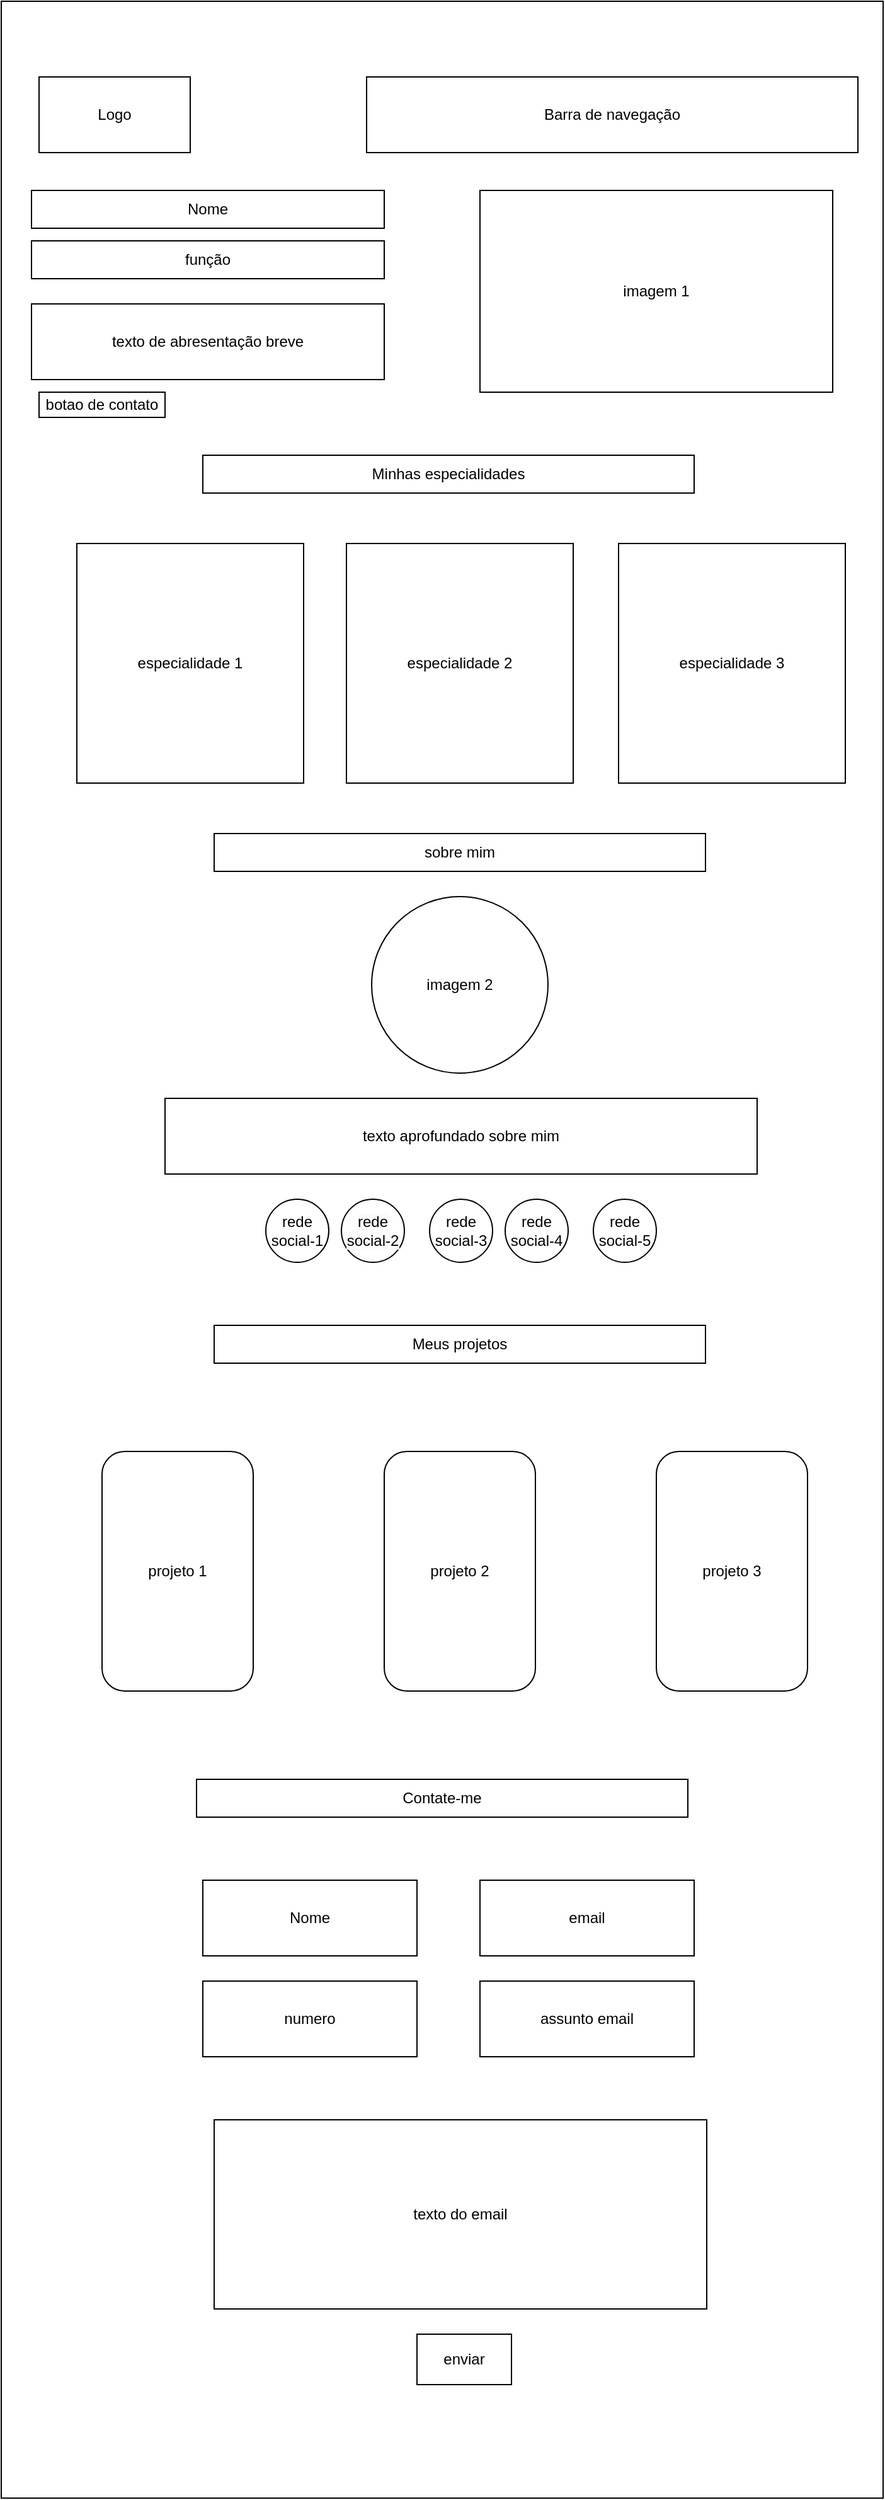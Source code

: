 <mxfile version="24.2.8" type="device">
  <diagram name="Página-1" id="2CWTe7SaFEYIOJYP8Gkp">
    <mxGraphModel dx="797" dy="414" grid="1" gridSize="10" guides="1" tooltips="1" connect="1" arrows="1" fold="1" page="1" pageScale="1" pageWidth="827" pageHeight="1169" math="0" shadow="0">
      <root>
        <mxCell id="0" />
        <mxCell id="1" parent="0" />
        <mxCell id="1ZHDqDq9iI9-yWHOfSnv-1" value="" style="rounded=0;whiteSpace=wrap;html=1;" vertex="1" parent="1">
          <mxGeometry x="50" width="700" height="1980" as="geometry" />
        </mxCell>
        <mxCell id="1ZHDqDq9iI9-yWHOfSnv-2" value="Barra de navegação" style="rounded=0;whiteSpace=wrap;html=1;" vertex="1" parent="1">
          <mxGeometry x="340" y="60" width="390" height="60" as="geometry" />
        </mxCell>
        <mxCell id="1ZHDqDq9iI9-yWHOfSnv-3" value="Logo" style="rounded=0;whiteSpace=wrap;html=1;" vertex="1" parent="1">
          <mxGeometry x="80" y="60" width="120" height="60" as="geometry" />
        </mxCell>
        <mxCell id="1ZHDqDq9iI9-yWHOfSnv-4" value="Nome" style="rounded=0;whiteSpace=wrap;html=1;" vertex="1" parent="1">
          <mxGeometry x="74" y="150" width="280" height="30" as="geometry" />
        </mxCell>
        <mxCell id="1ZHDqDq9iI9-yWHOfSnv-5" value="função" style="rounded=0;whiteSpace=wrap;html=1;" vertex="1" parent="1">
          <mxGeometry x="74" y="190" width="280" height="30" as="geometry" />
        </mxCell>
        <mxCell id="1ZHDqDq9iI9-yWHOfSnv-6" value="texto de abresentação breve" style="rounded=0;whiteSpace=wrap;html=1;" vertex="1" parent="1">
          <mxGeometry x="74" y="240" width="280" height="60" as="geometry" />
        </mxCell>
        <mxCell id="1ZHDqDq9iI9-yWHOfSnv-7" value="imagem 1" style="rounded=0;whiteSpace=wrap;html=1;" vertex="1" parent="1">
          <mxGeometry x="430" y="150" width="280" height="160" as="geometry" />
        </mxCell>
        <mxCell id="1ZHDqDq9iI9-yWHOfSnv-8" value="Minhas especialidades" style="rounded=0;whiteSpace=wrap;html=1;" vertex="1" parent="1">
          <mxGeometry x="210" y="360" width="390" height="30" as="geometry" />
        </mxCell>
        <mxCell id="1ZHDqDq9iI9-yWHOfSnv-9" value="especialidade 1" style="rounded=0;whiteSpace=wrap;html=1;" vertex="1" parent="1">
          <mxGeometry x="110" y="430" width="180" height="190" as="geometry" />
        </mxCell>
        <mxCell id="1ZHDqDq9iI9-yWHOfSnv-10" value="especialidade 3" style="rounded=0;whiteSpace=wrap;html=1;" vertex="1" parent="1">
          <mxGeometry x="540" y="430" width="180" height="190" as="geometry" />
        </mxCell>
        <mxCell id="1ZHDqDq9iI9-yWHOfSnv-11" value="especialidade 2" style="rounded=0;whiteSpace=wrap;html=1;" vertex="1" parent="1">
          <mxGeometry x="324" y="430" width="180" height="190" as="geometry" />
        </mxCell>
        <mxCell id="1ZHDqDq9iI9-yWHOfSnv-13" value="sobre mim" style="rounded=0;whiteSpace=wrap;html=1;" vertex="1" parent="1">
          <mxGeometry x="219" y="660" width="390" height="30" as="geometry" />
        </mxCell>
        <mxCell id="1ZHDqDq9iI9-yWHOfSnv-15" value="imagem 2" style="ellipse;whiteSpace=wrap;html=1;aspect=fixed;" vertex="1" parent="1">
          <mxGeometry x="344" y="710" width="140" height="140" as="geometry" />
        </mxCell>
        <mxCell id="1ZHDqDq9iI9-yWHOfSnv-17" value="texto aprofundado sobre mim" style="rounded=0;whiteSpace=wrap;html=1;" vertex="1" parent="1">
          <mxGeometry x="180" y="870" width="470" height="60" as="geometry" />
        </mxCell>
        <mxCell id="1ZHDqDq9iI9-yWHOfSnv-20" value="rede social-1" style="ellipse;whiteSpace=wrap;html=1;aspect=fixed;" vertex="1" parent="1">
          <mxGeometry x="260" y="950" width="50" height="50" as="geometry" />
        </mxCell>
        <mxCell id="1ZHDqDq9iI9-yWHOfSnv-21" value="rede social-5" style="ellipse;whiteSpace=wrap;html=1;aspect=fixed;" vertex="1" parent="1">
          <mxGeometry x="520" y="950" width="50" height="50" as="geometry" />
        </mxCell>
        <mxCell id="1ZHDqDq9iI9-yWHOfSnv-22" value="rede social-4" style="ellipse;whiteSpace=wrap;html=1;aspect=fixed;" vertex="1" parent="1">
          <mxGeometry x="450" y="950" width="50" height="50" as="geometry" />
        </mxCell>
        <mxCell id="1ZHDqDq9iI9-yWHOfSnv-23" value="rede social-3" style="ellipse;whiteSpace=wrap;html=1;aspect=fixed;" vertex="1" parent="1">
          <mxGeometry x="390" y="950" width="50" height="50" as="geometry" />
        </mxCell>
        <mxCell id="1ZHDqDq9iI9-yWHOfSnv-26" value="&lt;br&gt;&lt;span style=&quot;color: rgb(0, 0, 0); font-family: Helvetica; font-size: 12px; font-style: normal; font-variant-ligatures: normal; font-variant-caps: normal; font-weight: 400; letter-spacing: normal; orphans: 2; text-align: center; text-indent: 0px; text-transform: none; widows: 2; word-spacing: 0px; -webkit-text-stroke-width: 0px; white-space: normal; background-color: rgb(251, 251, 251); text-decoration-thickness: initial; text-decoration-style: initial; text-decoration-color: initial; display: inline !important; float: none;&quot;&gt;rede social-2&lt;/span&gt;&lt;div&gt;&lt;br/&gt;&lt;/div&gt;" style="ellipse;whiteSpace=wrap;html=1;aspect=fixed;" vertex="1" parent="1">
          <mxGeometry x="320" y="950" width="50" height="50" as="geometry" />
        </mxCell>
        <mxCell id="1ZHDqDq9iI9-yWHOfSnv-29" value="Meus projetos" style="rounded=0;whiteSpace=wrap;html=1;" vertex="1" parent="1">
          <mxGeometry x="219" y="1050" width="390" height="30" as="geometry" />
        </mxCell>
        <mxCell id="1ZHDqDq9iI9-yWHOfSnv-30" value="projeto 1" style="rounded=1;whiteSpace=wrap;html=1;" vertex="1" parent="1">
          <mxGeometry x="130" y="1150" width="120" height="190" as="geometry" />
        </mxCell>
        <mxCell id="1ZHDqDq9iI9-yWHOfSnv-31" value="projeto 3" style="rounded=1;whiteSpace=wrap;html=1;" vertex="1" parent="1">
          <mxGeometry x="570" y="1150" width="120" height="190" as="geometry" />
        </mxCell>
        <mxCell id="1ZHDqDq9iI9-yWHOfSnv-32" value="projeto 2" style="rounded=1;whiteSpace=wrap;html=1;" vertex="1" parent="1">
          <mxGeometry x="354" y="1150" width="120" height="190" as="geometry" />
        </mxCell>
        <mxCell id="1ZHDqDq9iI9-yWHOfSnv-34" value="Nome" style="rounded=0;whiteSpace=wrap;html=1;" vertex="1" parent="1">
          <mxGeometry x="210" y="1490" width="170" height="60" as="geometry" />
        </mxCell>
        <mxCell id="1ZHDqDq9iI9-yWHOfSnv-35" value="email" style="rounded=0;whiteSpace=wrap;html=1;" vertex="1" parent="1">
          <mxGeometry x="430" y="1490" width="170" height="60" as="geometry" />
        </mxCell>
        <mxCell id="1ZHDqDq9iI9-yWHOfSnv-36" value="numero" style="rounded=0;whiteSpace=wrap;html=1;" vertex="1" parent="1">
          <mxGeometry x="210" y="1570" width="170" height="60" as="geometry" />
        </mxCell>
        <mxCell id="1ZHDqDq9iI9-yWHOfSnv-37" value="assunto email" style="rounded=0;whiteSpace=wrap;html=1;" vertex="1" parent="1">
          <mxGeometry x="430" y="1570" width="170" height="60" as="geometry" />
        </mxCell>
        <mxCell id="1ZHDqDq9iI9-yWHOfSnv-38" value="texto do email" style="rounded=0;whiteSpace=wrap;html=1;" vertex="1" parent="1">
          <mxGeometry x="219" y="1680" width="391" height="150" as="geometry" />
        </mxCell>
        <mxCell id="1ZHDqDq9iI9-yWHOfSnv-39" value="Contate-me" style="rounded=0;whiteSpace=wrap;html=1;" vertex="1" parent="1">
          <mxGeometry x="205" y="1410" width="390" height="30" as="geometry" />
        </mxCell>
        <mxCell id="1ZHDqDq9iI9-yWHOfSnv-40" value="enviar" style="rounded=0;whiteSpace=wrap;html=1;" vertex="1" parent="1">
          <mxGeometry x="380" y="1850" width="75" height="40" as="geometry" />
        </mxCell>
        <mxCell id="1ZHDqDq9iI9-yWHOfSnv-41" value="botao de contato" style="rounded=0;whiteSpace=wrap;html=1;" vertex="1" parent="1">
          <mxGeometry x="80" y="310" width="100" height="20" as="geometry" />
        </mxCell>
      </root>
    </mxGraphModel>
  </diagram>
</mxfile>
